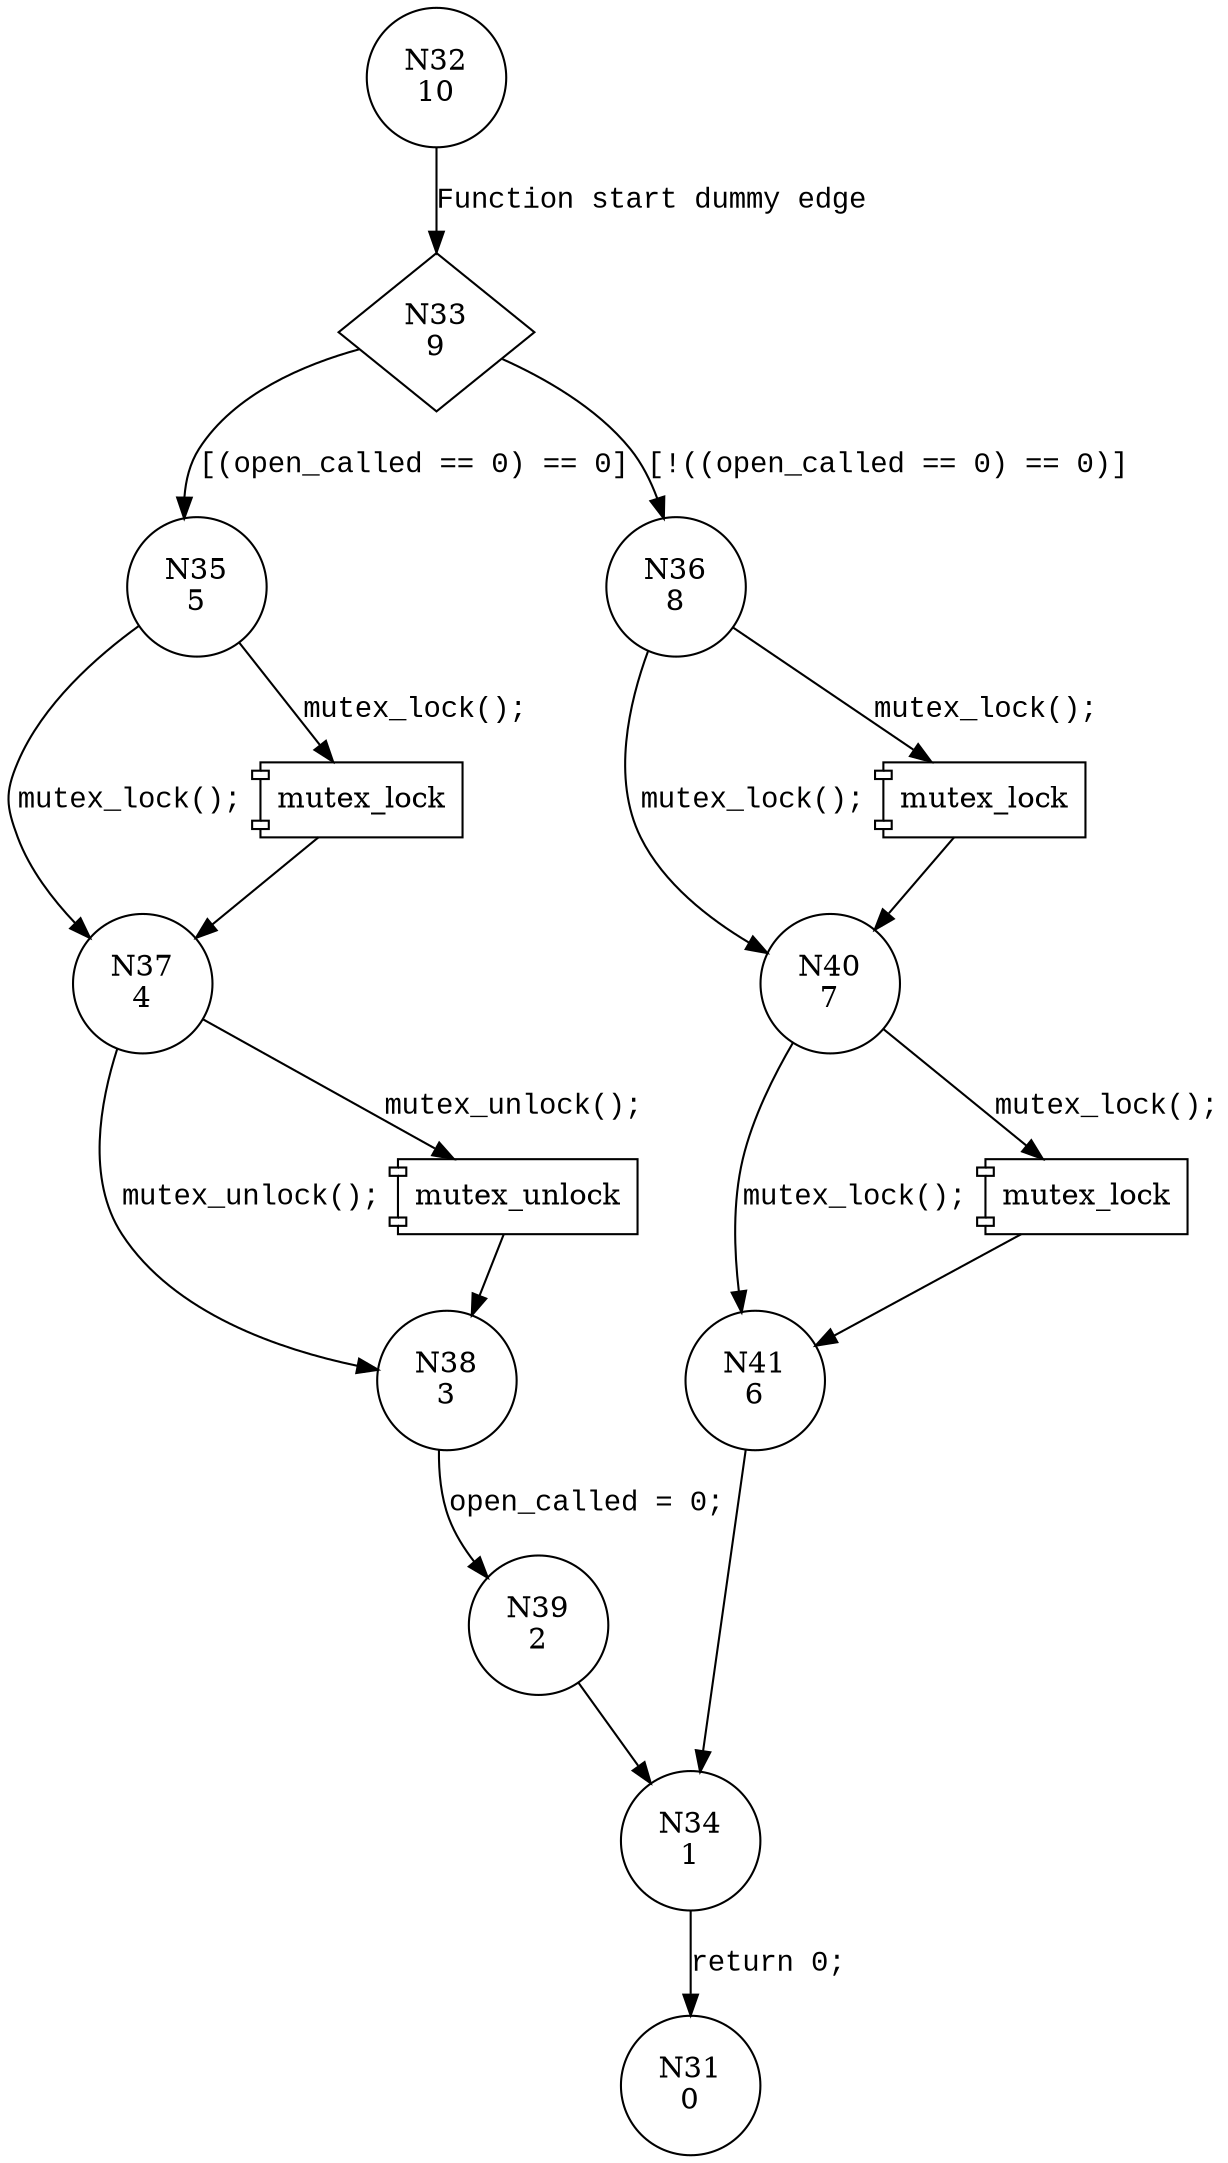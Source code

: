 digraph misc_release {
32 [shape="circle" label="N32\n10"]
33 [shape="diamond" label="N33\n9"]
35 [shape="circle" label="N35\n5"]
36 [shape="circle" label="N36\n8"]
40 [shape="circle" label="N40\n7"]
41 [shape="circle" label="N41\n6"]
34 [shape="circle" label="N34\n1"]
31 [shape="circle" label="N31\n0"]
37 [shape="circle" label="N37\n4"]
38 [shape="circle" label="N38\n3"]
39 [shape="circle" label="N39\n2"]
32 -> 33 [label="Function start dummy edge" fontname="Courier New"]
33 -> 35 [label="[(open_called == 0) == 0]" fontname="Courier New"]
33 -> 36 [label="[!((open_called == 0) == 0)]" fontname="Courier New"]
100002 [shape="component" label="mutex_lock"]
36 -> 100002 [label="mutex_lock();" fontname="Courier New"]
100002 -> 40 [label="" fontname="Courier New"]
36 -> 40 [label="mutex_lock();" fontname="Courier New"]
100003 [shape="component" label="mutex_lock"]
40 -> 100003 [label="mutex_lock();" fontname="Courier New"]
100003 -> 41 [label="" fontname="Courier New"]
40 -> 41 [label="mutex_lock();" fontname="Courier New"]
41 -> 34 [label="" fontname="Courier New"]
34 -> 31 [label="return 0;" fontname="Courier New"]
100004 [shape="component" label="mutex_lock"]
35 -> 100004 [label="mutex_lock();" fontname="Courier New"]
100004 -> 37 [label="" fontname="Courier New"]
35 -> 37 [label="mutex_lock();" fontname="Courier New"]
100005 [shape="component" label="mutex_unlock"]
37 -> 100005 [label="mutex_unlock();" fontname="Courier New"]
100005 -> 38 [label="" fontname="Courier New"]
37 -> 38 [label="mutex_unlock();" fontname="Courier New"]
38 -> 39 [label="open_called = 0;" fontname="Courier New"]
39 -> 34 [label="" fontname="Courier New"]
}